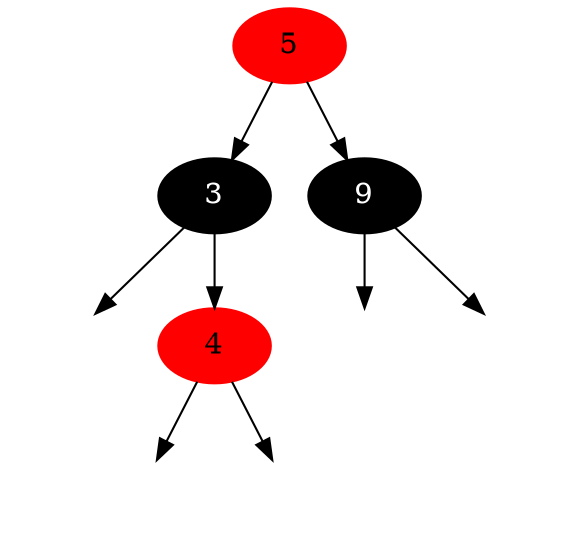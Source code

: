 digraph RBTree {
node [style=filled];
"140290901597088" [color=red,label="5"]
"140290901597088" -> "140290901596944"
"140290901596944" [color=black,fontcolor=white,label="3"]
L140290901596944 [label="",color=white]
140290901596944 -> L140290901596944
"140290901596944" -> "140290901596848"
"140290901596848" [color=red,label="4"]
L140290901596848 [label="",color=white]
140290901596848 -> L140290901596848
R140290901596848 [label="",color=white]
140290901596848 -> R140290901596848
"140290901597088" -> "140290901597040"
"140290901597040" [color=black,fontcolor=white,label="9"]
L140290901597040 [label="",color=white]
140290901597040 -> L140290901597040
R140290901597040 [label="",color=white]
140290901597040 -> R140290901597040
}
